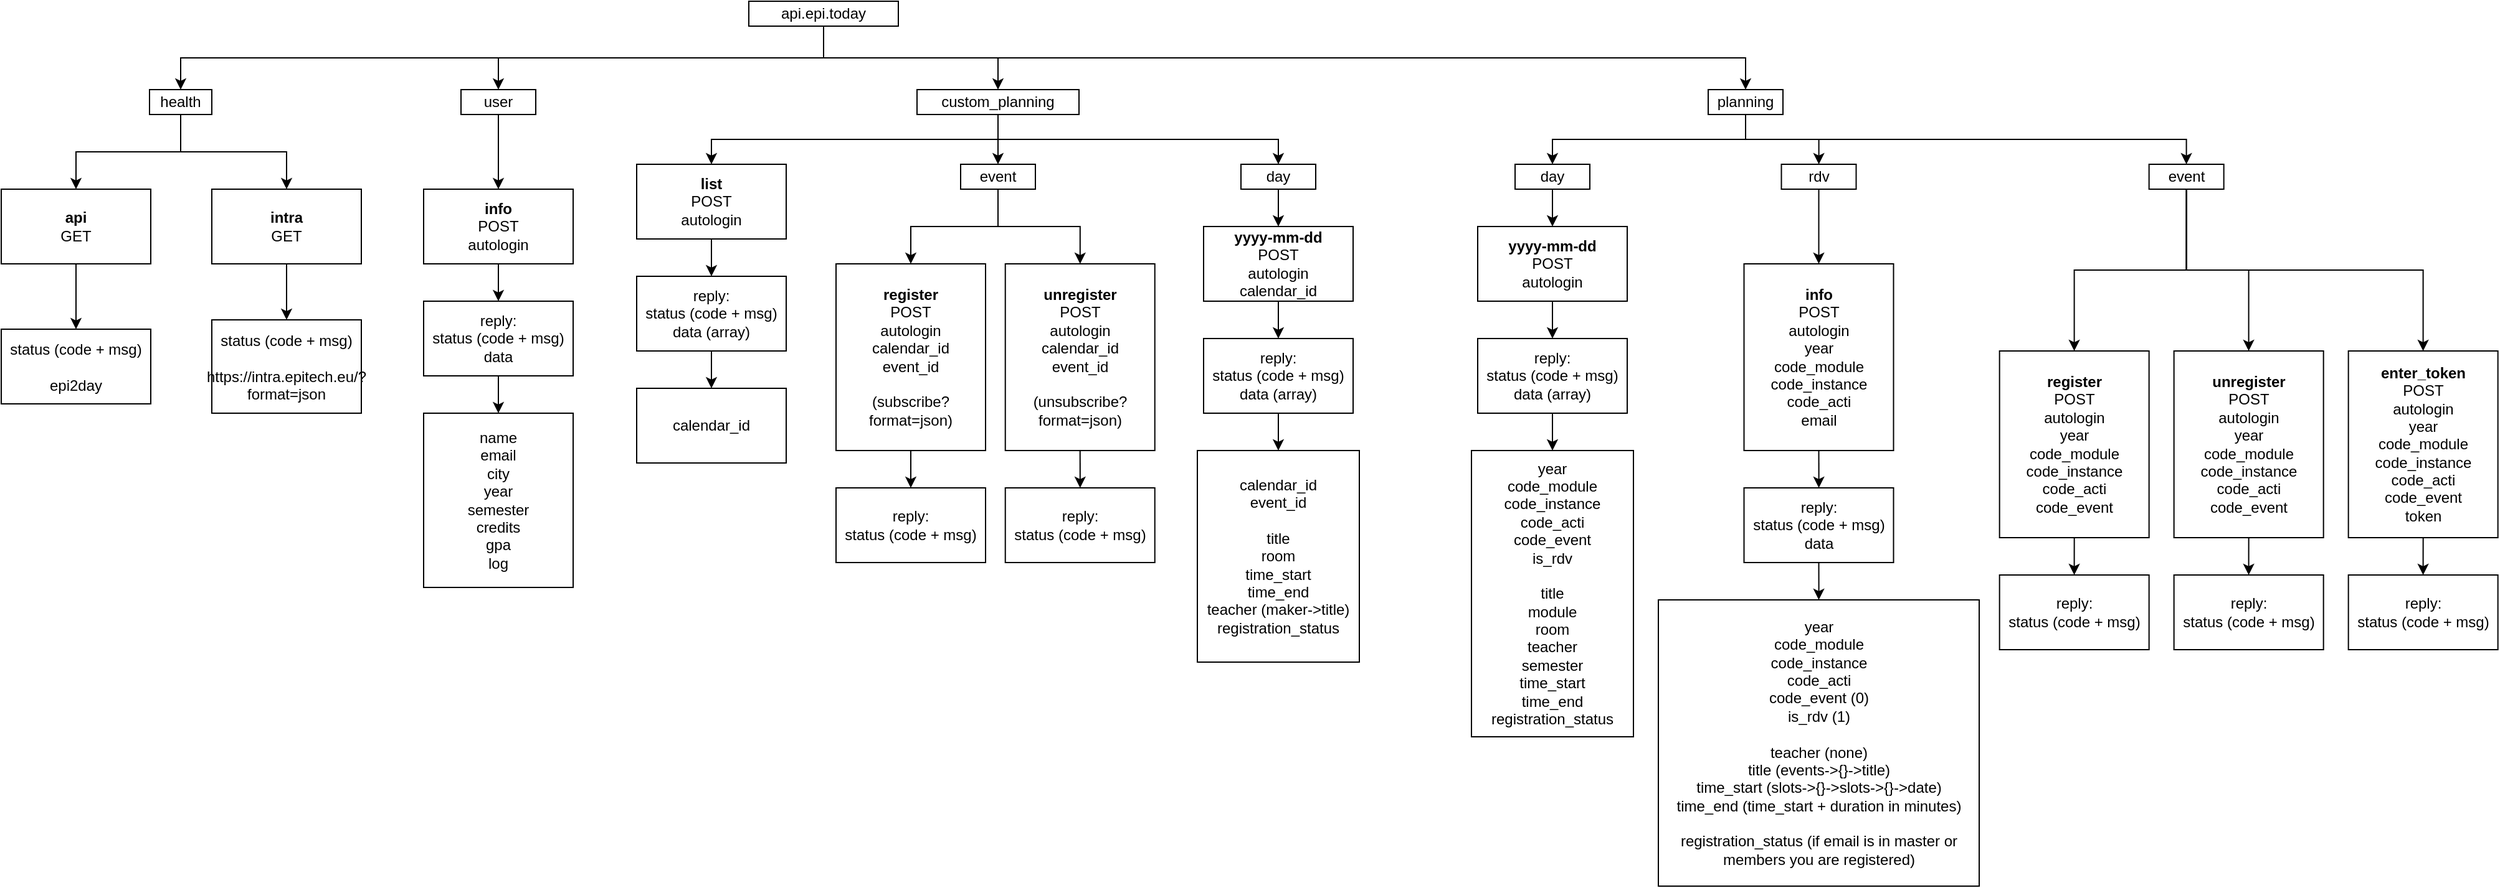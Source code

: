 <mxfile version="12.4.2" type="device" pages="1"><diagram id="A1wGFnoh89Z0z0zBFyTA" name="Page-1"><mxGraphModel dx="2749" dy="1433" grid="1" gridSize="10" guides="1" tooltips="1" connect="1" arrows="1" fold="1" page="1" pageScale="1" pageWidth="1169" pageHeight="827" math="0" shadow="0"><root><mxCell id="0"/><mxCell id="1" parent="0"/><mxCell id="QU9OUBBVBUm7p0mJZdiq-16" style="edgeStyle=orthogonalEdgeStyle;rounded=0;orthogonalLoop=1;jettySize=auto;html=1;exitX=0.5;exitY=1;exitDx=0;exitDy=0;" parent="1" source="QU9OUBBVBUm7p0mJZdiq-1" target="QU9OUBBVBUm7p0mJZdiq-15" edge="1"><mxGeometry relative="1" as="geometry"/></mxCell><mxCell id="VxPQeTEBxM1SNTGcFkyb-15" style="edgeStyle=orthogonalEdgeStyle;rounded=0;orthogonalLoop=1;jettySize=auto;html=1;exitX=0.5;exitY=1;exitDx=0;exitDy=0;" parent="1" source="QU9OUBBVBUm7p0mJZdiq-1" target="VxPQeTEBxM1SNTGcFkyb-14" edge="1"><mxGeometry relative="1" as="geometry"/></mxCell><mxCell id="VxPQeTEBxM1SNTGcFkyb-56" style="edgeStyle=orthogonalEdgeStyle;rounded=0;orthogonalLoop=1;jettySize=auto;html=1;exitX=0.5;exitY=1;exitDx=0;exitDy=0;" parent="1" source="QU9OUBBVBUm7p0mJZdiq-1" target="VxPQeTEBxM1SNTGcFkyb-54" edge="1"><mxGeometry relative="1" as="geometry"/></mxCell><mxCell id="aIFPgKxvVlE4D8UMRGyi-9" style="edgeStyle=orthogonalEdgeStyle;rounded=0;orthogonalLoop=1;jettySize=auto;html=1;exitX=0.5;exitY=1;exitDx=0;exitDy=0;" edge="1" parent="1" source="QU9OUBBVBUm7p0mJZdiq-1" target="aIFPgKxvVlE4D8UMRGyi-3"><mxGeometry relative="1" as="geometry"/></mxCell><mxCell id="QU9OUBBVBUm7p0mJZdiq-1" value="api.epi.today" style="rounded=0;whiteSpace=wrap;html=1;" parent="1" vertex="1"><mxGeometry x="-550" y="19" width="120" height="20" as="geometry"/></mxCell><mxCell id="QU9OUBBVBUm7p0mJZdiq-20" style="edgeStyle=orthogonalEdgeStyle;rounded=0;orthogonalLoop=1;jettySize=auto;html=1;exitX=0.5;exitY=1;exitDx=0;exitDy=0;" parent="1" source="QU9OUBBVBUm7p0mJZdiq-14" target="QU9OUBBVBUm7p0mJZdiq-18" edge="1"><mxGeometry relative="1" as="geometry"/></mxCell><mxCell id="QU9OUBBVBUm7p0mJZdiq-14" value="&lt;b&gt;info&lt;/b&gt;&lt;br&gt;POST&lt;br&gt;autologin" style="rounded=0;whiteSpace=wrap;html=1;" parent="1" vertex="1"><mxGeometry x="-811" y="170" width="120" height="60" as="geometry"/></mxCell><mxCell id="QU9OUBBVBUm7p0mJZdiq-22" style="edgeStyle=orthogonalEdgeStyle;rounded=0;orthogonalLoop=1;jettySize=auto;html=1;exitX=0.5;exitY=1;exitDx=0;exitDy=0;" parent="1" source="QU9OUBBVBUm7p0mJZdiq-15" target="QU9OUBBVBUm7p0mJZdiq-14" edge="1"><mxGeometry relative="1" as="geometry"/></mxCell><mxCell id="QU9OUBBVBUm7p0mJZdiq-15" value="user" style="rounded=0;whiteSpace=wrap;html=1;" parent="1" vertex="1"><mxGeometry x="-781" y="90" width="60" height="20" as="geometry"/></mxCell><mxCell id="QU9OUBBVBUm7p0mJZdiq-24" style="edgeStyle=orthogonalEdgeStyle;rounded=0;orthogonalLoop=1;jettySize=auto;html=1;exitX=0.5;exitY=1;exitDx=0;exitDy=0;" parent="1" source="QU9OUBBVBUm7p0mJZdiq-18" target="QU9OUBBVBUm7p0mJZdiq-23" edge="1"><mxGeometry relative="1" as="geometry"/></mxCell><mxCell id="QU9OUBBVBUm7p0mJZdiq-18" value="reply:&lt;br&gt;status (code + msg)&lt;br&gt;data" style="rounded=0;whiteSpace=wrap;html=1;" parent="1" vertex="1"><mxGeometry x="-811" y="260" width="120" height="60" as="geometry"/></mxCell><mxCell id="QU9OUBBVBUm7p0mJZdiq-23" value="name&lt;br&gt;email&lt;br&gt;city&lt;br&gt;year&lt;br&gt;semester&lt;br&gt;credits&lt;br&gt;gpa&lt;br&gt;log" style="rounded=0;whiteSpace=wrap;html=1;" parent="1" vertex="1"><mxGeometry x="-811" y="350" width="120" height="140" as="geometry"/></mxCell><mxCell id="VxPQeTEBxM1SNTGcFkyb-58" style="edgeStyle=orthogonalEdgeStyle;rounded=0;orthogonalLoop=1;jettySize=auto;html=1;exitX=0.5;exitY=1;exitDx=0;exitDy=0;" parent="1" source="QU9OUBBVBUm7p0mJZdiq-25" target="VxPQeTEBxM1SNTGcFkyb-1" edge="1"><mxGeometry relative="1" as="geometry"/></mxCell><mxCell id="VxPQeTEBxM1SNTGcFkyb-59" style="edgeStyle=orthogonalEdgeStyle;rounded=0;orthogonalLoop=1;jettySize=auto;html=1;exitX=0.5;exitY=1;exitDx=0;exitDy=0;" parent="1" source="QU9OUBBVBUm7p0mJZdiq-25" target="VxPQeTEBxM1SNTGcFkyb-6" edge="1"><mxGeometry relative="1" as="geometry"/></mxCell><mxCell id="VxPQeTEBxM1SNTGcFkyb-60" style="edgeStyle=orthogonalEdgeStyle;rounded=0;orthogonalLoop=1;jettySize=auto;html=1;exitX=0.5;exitY=1;exitDx=0;exitDy=0;" parent="1" source="QU9OUBBVBUm7p0mJZdiq-25" target="VxPQeTEBxM1SNTGcFkyb-10" edge="1"><mxGeometry relative="1" as="geometry"/></mxCell><mxCell id="QU9OUBBVBUm7p0mJZdiq-25" value="event" style="rounded=0;whiteSpace=wrap;html=1;" parent="1" vertex="1"><mxGeometry x="573.83" y="150" width="60" height="20" as="geometry"/></mxCell><mxCell id="QU9OUBBVBUm7p0mJZdiq-38" style="edgeStyle=orthogonalEdgeStyle;rounded=0;orthogonalLoop=1;jettySize=auto;html=1;exitX=0.5;exitY=1;exitDx=0;exitDy=0;" parent="1" source="QU9OUBBVBUm7p0mJZdiq-34" target="QU9OUBBVBUm7p0mJZdiq-37" edge="1"><mxGeometry relative="1" as="geometry"/></mxCell><mxCell id="QU9OUBBVBUm7p0mJZdiq-34" value="&lt;b&gt;yyyy-mm-dd&lt;/b&gt;&lt;br&gt;POST&lt;br&gt;autologin" style="rounded=0;whiteSpace=wrap;html=1;" parent="1" vertex="1"><mxGeometry x="35" y="200" width="120" height="60" as="geometry"/></mxCell><mxCell id="VxPQeTEBxM1SNTGcFkyb-13" style="edgeStyle=orthogonalEdgeStyle;rounded=0;orthogonalLoop=1;jettySize=auto;html=1;exitX=0.5;exitY=1;exitDx=0;exitDy=0;" parent="1" source="QU9OUBBVBUm7p0mJZdiq-37" target="QU9OUBBVBUm7p0mJZdiq-42" edge="1"><mxGeometry relative="1" as="geometry"/></mxCell><mxCell id="QU9OUBBVBUm7p0mJZdiq-37" value="reply:&lt;br&gt;status (code + msg)&lt;br&gt;data (array)" style="rounded=0;whiteSpace=wrap;html=1;" parent="1" vertex="1"><mxGeometry x="35" y="290" width="120" height="60" as="geometry"/></mxCell><mxCell id="QU9OUBBVBUm7p0mJZdiq-42" value="year&lt;br&gt;code_module&lt;br&gt;code_instance&lt;br&gt;code_acti&lt;br&gt;code_event&lt;br&gt;is_rdv&lt;br&gt;&lt;br&gt;title&lt;br&gt;module&lt;br&gt;room&lt;br&gt;teacher&lt;br&gt;semester&lt;br&gt;time_start&lt;br&gt;time_end&lt;br&gt;registration_status" style="rounded=0;whiteSpace=wrap;html=1;" parent="1" vertex="1"><mxGeometry x="30" y="380" width="130" height="230" as="geometry"/></mxCell><mxCell id="VxPQeTEBxM1SNTGcFkyb-4" style="edgeStyle=orthogonalEdgeStyle;rounded=0;orthogonalLoop=1;jettySize=auto;html=1;exitX=0.5;exitY=1;exitDx=0;exitDy=0;" parent="1" source="VxPQeTEBxM1SNTGcFkyb-1" target="VxPQeTEBxM1SNTGcFkyb-2" edge="1"><mxGeometry relative="1" as="geometry"/></mxCell><mxCell id="VxPQeTEBxM1SNTGcFkyb-1" value="&lt;b&gt;register&lt;/b&gt;&lt;br&gt;POST&lt;br&gt;autologin&lt;br&gt;year&lt;br&gt;code_module&lt;br&gt;code_instance&lt;br&gt;code_acti&lt;br&gt;code_event" style="rounded=0;whiteSpace=wrap;html=1;" parent="1" vertex="1"><mxGeometry x="453.83" y="300" width="120" height="150" as="geometry"/></mxCell><mxCell id="VxPQeTEBxM1SNTGcFkyb-2" value="reply:&lt;br&gt;status (code + msg)" style="rounded=0;whiteSpace=wrap;html=1;" parent="1" vertex="1"><mxGeometry x="453.83" y="480" width="120" height="60" as="geometry"/></mxCell><mxCell id="VxPQeTEBxM1SNTGcFkyb-5" style="edgeStyle=orthogonalEdgeStyle;rounded=0;orthogonalLoop=1;jettySize=auto;html=1;exitX=0.5;exitY=1;exitDx=0;exitDy=0;" parent="1" source="VxPQeTEBxM1SNTGcFkyb-6" target="VxPQeTEBxM1SNTGcFkyb-7" edge="1"><mxGeometry relative="1" as="geometry"/></mxCell><mxCell id="VxPQeTEBxM1SNTGcFkyb-6" value="&lt;b&gt;unregister&lt;/b&gt;&lt;br&gt;POST&lt;br&gt;autologin&lt;br&gt;year&lt;br&gt;code_module&lt;br&gt;code_instance&lt;br&gt;code_acti&lt;br&gt;code_event" style="rounded=0;whiteSpace=wrap;html=1;" parent="1" vertex="1"><mxGeometry x="593.83" y="300" width="120" height="150" as="geometry"/></mxCell><mxCell id="VxPQeTEBxM1SNTGcFkyb-7" value="reply:&lt;br&gt;status (code + msg)" style="rounded=0;whiteSpace=wrap;html=1;" parent="1" vertex="1"><mxGeometry x="593.83" y="480" width="120" height="60" as="geometry"/></mxCell><mxCell id="VxPQeTEBxM1SNTGcFkyb-9" style="edgeStyle=orthogonalEdgeStyle;rounded=0;orthogonalLoop=1;jettySize=auto;html=1;exitX=0.5;exitY=1;exitDx=0;exitDy=0;" parent="1" source="VxPQeTEBxM1SNTGcFkyb-10" target="VxPQeTEBxM1SNTGcFkyb-11" edge="1"><mxGeometry relative="1" as="geometry"/></mxCell><mxCell id="VxPQeTEBxM1SNTGcFkyb-10" value="&lt;b&gt;enter_token&lt;/b&gt;&lt;br&gt;POST&lt;br&gt;autologin&lt;br&gt;year&lt;br&gt;code_module&lt;br&gt;code_instance&lt;br&gt;code_acti&lt;br&gt;code_event&lt;br&gt;token" style="rounded=0;whiteSpace=wrap;html=1;" parent="1" vertex="1"><mxGeometry x="733.83" y="300" width="120" height="150" as="geometry"/></mxCell><mxCell id="VxPQeTEBxM1SNTGcFkyb-11" value="reply:&lt;br&gt;status (code + msg)" style="rounded=0;whiteSpace=wrap;html=1;" parent="1" vertex="1"><mxGeometry x="733.83" y="480" width="120" height="60" as="geometry"/></mxCell><mxCell id="VxPQeTEBxM1SNTGcFkyb-33" style="edgeStyle=orthogonalEdgeStyle;rounded=0;orthogonalLoop=1;jettySize=auto;html=1;exitX=0.5;exitY=1;exitDx=0;exitDy=0;" parent="1" source="VxPQeTEBxM1SNTGcFkyb-14" target="VxPQeTEBxM1SNTGcFkyb-30" edge="1"><mxGeometry relative="1" as="geometry"/></mxCell><mxCell id="VxPQeTEBxM1SNTGcFkyb-61" style="edgeStyle=orthogonalEdgeStyle;rounded=0;orthogonalLoop=1;jettySize=auto;html=1;exitX=0.5;exitY=1;exitDx=0;exitDy=0;" parent="1" source="VxPQeTEBxM1SNTGcFkyb-14" target="VxPQeTEBxM1SNTGcFkyb-16" edge="1"><mxGeometry relative="1" as="geometry"/></mxCell><mxCell id="VxPQeTEBxM1SNTGcFkyb-62" style="edgeStyle=orthogonalEdgeStyle;rounded=0;orthogonalLoop=1;jettySize=auto;html=1;exitX=0.5;exitY=1;exitDx=0;exitDy=0;" parent="1" source="VxPQeTEBxM1SNTGcFkyb-14" target="QU9OUBBVBUm7p0mJZdiq-25" edge="1"><mxGeometry relative="1" as="geometry"/></mxCell><mxCell id="VxPQeTEBxM1SNTGcFkyb-14" value="planning" style="rounded=0;whiteSpace=wrap;html=1;" parent="1" vertex="1"><mxGeometry x="220" y="90" width="60" height="20" as="geometry"/></mxCell><mxCell id="VxPQeTEBxM1SNTGcFkyb-20" style="edgeStyle=orthogonalEdgeStyle;rounded=0;orthogonalLoop=1;jettySize=auto;html=1;exitX=0.5;exitY=1;exitDx=0;exitDy=0;" parent="1" source="VxPQeTEBxM1SNTGcFkyb-16" target="VxPQeTEBxM1SNTGcFkyb-18" edge="1"><mxGeometry relative="1" as="geometry"/></mxCell><mxCell id="VxPQeTEBxM1SNTGcFkyb-16" value="rdv" style="rounded=0;whiteSpace=wrap;html=1;" parent="1" vertex="1"><mxGeometry x="278.75" y="150" width="60" height="20" as="geometry"/></mxCell><mxCell id="VxPQeTEBxM1SNTGcFkyb-22" style="edgeStyle=orthogonalEdgeStyle;rounded=0;orthogonalLoop=1;jettySize=auto;html=1;exitX=0.5;exitY=1;exitDx=0;exitDy=0;" parent="1" source="VxPQeTEBxM1SNTGcFkyb-18" target="VxPQeTEBxM1SNTGcFkyb-21" edge="1"><mxGeometry relative="1" as="geometry"/></mxCell><mxCell id="VxPQeTEBxM1SNTGcFkyb-18" value="&lt;b&gt;info&lt;/b&gt;&lt;br&gt;POST&lt;br&gt;autologin&lt;br&gt;year&lt;br&gt;code_module&lt;br&gt;code_instance&lt;br&gt;code_acti&lt;br&gt;email" style="rounded=0;whiteSpace=wrap;html=1;" parent="1" vertex="1"><mxGeometry x="248.75" y="230" width="120" height="150" as="geometry"/></mxCell><mxCell id="VxPQeTEBxM1SNTGcFkyb-73" style="edgeStyle=orthogonalEdgeStyle;rounded=0;orthogonalLoop=1;jettySize=auto;html=1;exitX=0.5;exitY=1;exitDx=0;exitDy=0;" parent="1" source="VxPQeTEBxM1SNTGcFkyb-21" target="VxPQeTEBxM1SNTGcFkyb-72" edge="1"><mxGeometry relative="1" as="geometry"/></mxCell><mxCell id="VxPQeTEBxM1SNTGcFkyb-21" value="reply:&lt;br&gt;status (code + msg)&lt;br&gt;data" style="rounded=0;whiteSpace=wrap;html=1;" parent="1" vertex="1"><mxGeometry x="248.75" y="410" width="120" height="60" as="geometry"/></mxCell><mxCell id="VxPQeTEBxM1SNTGcFkyb-26" style="edgeStyle=orthogonalEdgeStyle;rounded=0;orthogonalLoop=1;jettySize=auto;html=1;exitX=0.5;exitY=1;exitDx=0;exitDy=0;" parent="1" source="VxPQeTEBxM1SNTGcFkyb-27" target="VxPQeTEBxM1SNTGcFkyb-28" edge="1"><mxGeometry relative="1" as="geometry"/></mxCell><mxCell id="VxPQeTEBxM1SNTGcFkyb-27" value="&lt;b&gt;yyyy-mm-dd&lt;/b&gt;&lt;br&gt;POST&lt;br&gt;autologin&lt;br&gt;calendar_id" style="rounded=0;whiteSpace=wrap;html=1;" parent="1" vertex="1"><mxGeometry x="-185" y="200" width="120" height="60" as="geometry"/></mxCell><mxCell id="VxPQeTEBxM1SNTGcFkyb-38" style="edgeStyle=orthogonalEdgeStyle;rounded=0;orthogonalLoop=1;jettySize=auto;html=1;exitX=0.5;exitY=1;exitDx=0;exitDy=0;" parent="1" source="VxPQeTEBxM1SNTGcFkyb-28" target="VxPQeTEBxM1SNTGcFkyb-37" edge="1"><mxGeometry relative="1" as="geometry"/></mxCell><mxCell id="VxPQeTEBxM1SNTGcFkyb-28" value="reply:&lt;br&gt;status (code + msg)&lt;br&gt;data (array)" style="rounded=0;whiteSpace=wrap;html=1;" parent="1" vertex="1"><mxGeometry x="-185" y="290" width="120" height="60" as="geometry"/></mxCell><mxCell id="VxPQeTEBxM1SNTGcFkyb-34" style="edgeStyle=orthogonalEdgeStyle;rounded=0;orthogonalLoop=1;jettySize=auto;html=1;exitX=0.5;exitY=1;exitDx=0;exitDy=0;" parent="1" source="VxPQeTEBxM1SNTGcFkyb-30" target="QU9OUBBVBUm7p0mJZdiq-34" edge="1"><mxGeometry relative="1" as="geometry"/></mxCell><mxCell id="VxPQeTEBxM1SNTGcFkyb-30" value="day" style="rounded=0;whiteSpace=wrap;html=1;" parent="1" vertex="1"><mxGeometry x="65" y="150" width="60" height="20" as="geometry"/></mxCell><mxCell id="VxPQeTEBxM1SNTGcFkyb-36" style="edgeStyle=orthogonalEdgeStyle;rounded=0;orthogonalLoop=1;jettySize=auto;html=1;exitX=0.5;exitY=1;exitDx=0;exitDy=0;" parent="1" source="VxPQeTEBxM1SNTGcFkyb-32" target="VxPQeTEBxM1SNTGcFkyb-27" edge="1"><mxGeometry relative="1" as="geometry"/></mxCell><mxCell id="VxPQeTEBxM1SNTGcFkyb-32" value="day" style="rounded=0;whiteSpace=wrap;html=1;" parent="1" vertex="1"><mxGeometry x="-155" y="150" width="60" height="20" as="geometry"/></mxCell><mxCell id="VxPQeTEBxM1SNTGcFkyb-37" value="calendar_id&lt;br&gt;event_id&lt;br&gt;&lt;br&gt;title&lt;br&gt;room&lt;br&gt;time_start&lt;br&gt;time_end&lt;br&gt;teacher (maker-&amp;gt;title)&lt;br&gt;registration_status" style="rounded=0;whiteSpace=wrap;html=1;" parent="1" vertex="1"><mxGeometry x="-190" y="380" width="130" height="170" as="geometry"/></mxCell><mxCell id="VxPQeTEBxM1SNTGcFkyb-46" style="edgeStyle=orthogonalEdgeStyle;rounded=0;orthogonalLoop=1;jettySize=auto;html=1;exitX=0.5;exitY=1;exitDx=0;exitDy=0;" parent="1" source="VxPQeTEBxM1SNTGcFkyb-47" target="VxPQeTEBxM1SNTGcFkyb-48" edge="1"><mxGeometry relative="1" as="geometry"/></mxCell><mxCell id="VxPQeTEBxM1SNTGcFkyb-47" value="&lt;b&gt;register&lt;/b&gt;&lt;br&gt;POST&lt;br&gt;autologin&lt;br&gt;calendar_id&lt;br&gt;event_id&lt;br&gt;&lt;br&gt;(subscribe?format=json)" style="rounded=0;whiteSpace=wrap;html=1;" parent="1" vertex="1"><mxGeometry x="-480" y="230" width="120" height="150" as="geometry"/></mxCell><mxCell id="VxPQeTEBxM1SNTGcFkyb-48" value="reply:&lt;br&gt;status (code + msg)" style="rounded=0;whiteSpace=wrap;html=1;" parent="1" vertex="1"><mxGeometry x="-480" y="410" width="120" height="60" as="geometry"/></mxCell><mxCell id="VxPQeTEBxM1SNTGcFkyb-50" style="edgeStyle=orthogonalEdgeStyle;rounded=0;orthogonalLoop=1;jettySize=auto;html=1;exitX=0.5;exitY=1;exitDx=0;exitDy=0;" parent="1" source="VxPQeTEBxM1SNTGcFkyb-51" target="VxPQeTEBxM1SNTGcFkyb-52" edge="1"><mxGeometry relative="1" as="geometry"/></mxCell><mxCell id="VxPQeTEBxM1SNTGcFkyb-51" value="&lt;b&gt;unregister&lt;br&gt;&lt;/b&gt;POST&lt;br&gt;autologin&lt;br&gt;calendar_id&lt;br&gt;event_id&lt;br&gt;&lt;br&gt;(unsubscribe?format=json)" style="rounded=0;whiteSpace=wrap;html=1;" parent="1" vertex="1"><mxGeometry x="-344.14" y="230" width="120" height="150" as="geometry"/></mxCell><mxCell id="VxPQeTEBxM1SNTGcFkyb-52" value="reply:&lt;br&gt;status (code + msg)" style="rounded=0;whiteSpace=wrap;html=1;" parent="1" vertex="1"><mxGeometry x="-344.14" y="410" width="120" height="60" as="geometry"/></mxCell><mxCell id="VxPQeTEBxM1SNTGcFkyb-57" style="edgeStyle=orthogonalEdgeStyle;rounded=0;orthogonalLoop=1;jettySize=auto;html=1;exitX=0.5;exitY=1;exitDx=0;exitDy=0;" parent="1" source="VxPQeTEBxM1SNTGcFkyb-54" target="VxPQeTEBxM1SNTGcFkyb-55" edge="1"><mxGeometry relative="1" as="geometry"/></mxCell><mxCell id="VxPQeTEBxM1SNTGcFkyb-63" style="edgeStyle=orthogonalEdgeStyle;rounded=0;orthogonalLoop=1;jettySize=auto;html=1;exitX=0.5;exitY=1;exitDx=0;exitDy=0;" parent="1" source="VxPQeTEBxM1SNTGcFkyb-54" target="VxPQeTEBxM1SNTGcFkyb-32" edge="1"><mxGeometry relative="1" as="geometry"/></mxCell><mxCell id="VxPQeTEBxM1SNTGcFkyb-65" style="edgeStyle=orthogonalEdgeStyle;rounded=0;orthogonalLoop=1;jettySize=auto;html=1;exitX=0.5;exitY=1;exitDx=0;exitDy=0;" parent="1" source="VxPQeTEBxM1SNTGcFkyb-54" target="VxPQeTEBxM1SNTGcFkyb-64" edge="1"><mxGeometry relative="1" as="geometry"/></mxCell><mxCell id="VxPQeTEBxM1SNTGcFkyb-54" value="custom_planning" style="rounded=0;whiteSpace=wrap;html=1;" parent="1" vertex="1"><mxGeometry x="-415" y="90" width="130" height="20" as="geometry"/></mxCell><mxCell id="VxPQeTEBxM1SNTGcFkyb-69" style="edgeStyle=orthogonalEdgeStyle;rounded=0;orthogonalLoop=1;jettySize=auto;html=1;exitX=0.5;exitY=1;exitDx=0;exitDy=0;" parent="1" source="VxPQeTEBxM1SNTGcFkyb-55" target="VxPQeTEBxM1SNTGcFkyb-68" edge="1"><mxGeometry relative="1" as="geometry"/></mxCell><mxCell id="VxPQeTEBxM1SNTGcFkyb-55" value="&lt;b&gt;list&lt;/b&gt;&lt;br&gt;POST&lt;br&gt;autologin" style="rounded=0;whiteSpace=wrap;html=1;" parent="1" vertex="1"><mxGeometry x="-640" y="150" width="120" height="60" as="geometry"/></mxCell><mxCell id="VxPQeTEBxM1SNTGcFkyb-66" style="edgeStyle=orthogonalEdgeStyle;rounded=0;orthogonalLoop=1;jettySize=auto;html=1;exitX=0.5;exitY=1;exitDx=0;exitDy=0;" parent="1" source="VxPQeTEBxM1SNTGcFkyb-64" target="VxPQeTEBxM1SNTGcFkyb-51" edge="1"><mxGeometry relative="1" as="geometry"/></mxCell><mxCell id="VxPQeTEBxM1SNTGcFkyb-67" style="edgeStyle=orthogonalEdgeStyle;rounded=0;orthogonalLoop=1;jettySize=auto;html=1;exitX=0.5;exitY=1;exitDx=0;exitDy=0;" parent="1" source="VxPQeTEBxM1SNTGcFkyb-64" target="VxPQeTEBxM1SNTGcFkyb-47" edge="1"><mxGeometry relative="1" as="geometry"/></mxCell><mxCell id="VxPQeTEBxM1SNTGcFkyb-64" value="event" style="rounded=0;whiteSpace=wrap;html=1;" parent="1" vertex="1"><mxGeometry x="-380" y="150" width="60" height="20" as="geometry"/></mxCell><mxCell id="VxPQeTEBxM1SNTGcFkyb-71" style="edgeStyle=orthogonalEdgeStyle;rounded=0;orthogonalLoop=1;jettySize=auto;html=1;exitX=0.5;exitY=1;exitDx=0;exitDy=0;" parent="1" source="VxPQeTEBxM1SNTGcFkyb-68" target="VxPQeTEBxM1SNTGcFkyb-70" edge="1"><mxGeometry relative="1" as="geometry"/></mxCell><mxCell id="VxPQeTEBxM1SNTGcFkyb-68" value="reply:&lt;br&gt;status (code + msg)&lt;br&gt;data (array)" style="rounded=0;whiteSpace=wrap;html=1;" parent="1" vertex="1"><mxGeometry x="-640" y="240" width="120" height="60" as="geometry"/></mxCell><mxCell id="VxPQeTEBxM1SNTGcFkyb-70" value="calendar_id" style="rounded=0;whiteSpace=wrap;html=1;" parent="1" vertex="1"><mxGeometry x="-640" y="330" width="120" height="60" as="geometry"/></mxCell><mxCell id="VxPQeTEBxM1SNTGcFkyb-72" value="year&lt;br&gt;code_module&lt;br&gt;code_instance&lt;br&gt;code_acti&lt;br&gt;code_event (0)&lt;br&gt;is_rdv (1)&lt;br&gt;&lt;br&gt;teacher (none)&lt;br&gt;title (events-&amp;gt;{}-&amp;gt;title)&lt;br&gt;time_start (slots-&amp;gt;{}-&amp;gt;slots-&amp;gt;{}-&amp;gt;date)&lt;br&gt;time_end (time_start + duration in minutes)&lt;br&gt;&lt;br&gt;registration_status (if email is in master or members you are registered)" style="rounded=0;whiteSpace=wrap;html=1;" parent="1" vertex="1"><mxGeometry x="180" y="500" width="257.5" height="230" as="geometry"/></mxCell><mxCell id="aIFPgKxvVlE4D8UMRGyi-12" style="edgeStyle=orthogonalEdgeStyle;rounded=0;orthogonalLoop=1;jettySize=auto;html=1;exitX=0.5;exitY=1;exitDx=0;exitDy=0;" edge="1" parent="1" source="aIFPgKxvVlE4D8UMRGyi-3" target="aIFPgKxvVlE4D8UMRGyi-6"><mxGeometry relative="1" as="geometry"/></mxCell><mxCell id="aIFPgKxvVlE4D8UMRGyi-13" style="edgeStyle=orthogonalEdgeStyle;rounded=0;orthogonalLoop=1;jettySize=auto;html=1;exitX=0.5;exitY=1;exitDx=0;exitDy=0;" edge="1" parent="1" source="aIFPgKxvVlE4D8UMRGyi-3" target="aIFPgKxvVlE4D8UMRGyi-8"><mxGeometry relative="1" as="geometry"/></mxCell><mxCell id="aIFPgKxvVlE4D8UMRGyi-3" value="health" style="rounded=0;whiteSpace=wrap;html=1;" vertex="1" parent="1"><mxGeometry x="-1031" y="90" width="50" height="20" as="geometry"/></mxCell><mxCell id="aIFPgKxvVlE4D8UMRGyi-5" value="status (code + msg)&lt;br&gt;&lt;br&gt;https://intra.epitech.eu/?format=json" style="rounded=0;whiteSpace=wrap;html=1;" vertex="1" parent="1"><mxGeometry x="-981" y="275" width="120" height="75" as="geometry"/></mxCell><mxCell id="aIFPgKxvVlE4D8UMRGyi-7" style="edgeStyle=orthogonalEdgeStyle;rounded=0;orthogonalLoop=1;jettySize=auto;html=1;exitX=0.5;exitY=1;exitDx=0;exitDy=0;" edge="1" parent="1" source="aIFPgKxvVlE4D8UMRGyi-6" target="aIFPgKxvVlE4D8UMRGyi-5"><mxGeometry relative="1" as="geometry"/></mxCell><mxCell id="aIFPgKxvVlE4D8UMRGyi-6" value="&lt;b&gt;intra&lt;/b&gt;&lt;br&gt;GET" style="rounded=0;whiteSpace=wrap;html=1;" vertex="1" parent="1"><mxGeometry x="-981" y="170" width="120" height="60" as="geometry"/></mxCell><mxCell id="aIFPgKxvVlE4D8UMRGyi-11" style="edgeStyle=orthogonalEdgeStyle;rounded=0;orthogonalLoop=1;jettySize=auto;html=1;exitX=0.5;exitY=1;exitDx=0;exitDy=0;" edge="1" parent="1" source="aIFPgKxvVlE4D8UMRGyi-8" target="aIFPgKxvVlE4D8UMRGyi-10"><mxGeometry relative="1" as="geometry"/></mxCell><mxCell id="aIFPgKxvVlE4D8UMRGyi-8" value="&lt;b&gt;api&lt;/b&gt;&lt;br&gt;GET" style="rounded=0;whiteSpace=wrap;html=1;" vertex="1" parent="1"><mxGeometry x="-1150" y="170" width="120" height="60" as="geometry"/></mxCell><mxCell id="aIFPgKxvVlE4D8UMRGyi-10" value="status (code + msg)&lt;br&gt;&lt;br&gt;epi2day" style="rounded=0;whiteSpace=wrap;html=1;" vertex="1" parent="1"><mxGeometry x="-1150" y="282.5" width="120" height="60" as="geometry"/></mxCell></root></mxGraphModel></diagram></mxfile>